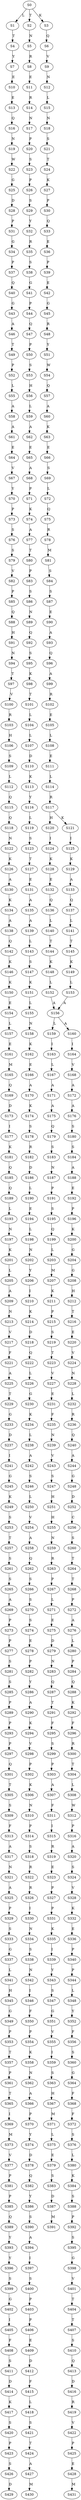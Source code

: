 strict digraph  {
	S0 -> S1 [ label = L ];
	S0 -> S2 [ label = T ];
	S0 -> S3 [ label = K ];
	S1 -> S4 [ label = T ];
	S2 -> S5 [ label = N ];
	S3 -> S6 [ label = Q ];
	S4 -> S7 [ label = Y ];
	S5 -> S8 [ label = R ];
	S6 -> S9 [ label = V ];
	S7 -> S10 [ label = E ];
	S8 -> S11 [ label = E ];
	S9 -> S12 [ label = N ];
	S10 -> S13 [ label = E ];
	S11 -> S14 [ label = R ];
	S12 -> S15 [ label = L ];
	S13 -> S16 [ label = Q ];
	S14 -> S17 [ label = N ];
	S15 -> S18 [ label = N ];
	S16 -> S19 [ label = N ];
	S17 -> S20 [ label = P ];
	S18 -> S21 [ label = S ];
	S19 -> S22 [ label = W ];
	S20 -> S23 [ label = S ];
	S21 -> S24 [ label = T ];
	S22 -> S25 [ label = G ];
	S23 -> S26 [ label = P ];
	S24 -> S27 [ label = K ];
	S25 -> S28 [ label = D ];
	S26 -> S29 [ label = S ];
	S27 -> S30 [ label = P ];
	S28 -> S31 [ label = P ];
	S29 -> S32 [ label = Y ];
	S30 -> S33 [ label = Q ];
	S31 -> S34 [ label = G ];
	S32 -> S35 [ label = R ];
	S33 -> S36 [ label = E ];
	S34 -> S37 [ label = P ];
	S35 -> S38 [ label = S ];
	S36 -> S39 [ label = P ];
	S37 -> S40 [ label = Q ];
	S38 -> S41 [ label = G ];
	S39 -> S42 [ label = E ];
	S40 -> S43 [ label = G ];
	S41 -> S44 [ label = P ];
	S42 -> S45 [ label = G ];
	S43 -> S46 [ label = A ];
	S44 -> S47 [ label = Q ];
	S45 -> S48 [ label = R ];
	S46 -> S49 [ label = T ];
	S47 -> S50 [ label = P ];
	S48 -> S51 [ label = Y ];
	S49 -> S52 [ label = P ];
	S50 -> S53 [ label = S ];
	S51 -> S54 [ label = W ];
	S52 -> S55 [ label = L ];
	S53 -> S56 [ label = H ];
	S54 -> S57 [ label = Q ];
	S55 -> S58 [ label = A ];
	S56 -> S59 [ label = L ];
	S57 -> S60 [ label = A ];
	S58 -> S61 [ label = A ];
	S59 -> S62 [ label = A ];
	S60 -> S63 [ label = K ];
	S61 -> S64 [ label = E ];
	S62 -> S65 [ label = E ];
	S63 -> S66 [ label = E ];
	S64 -> S67 [ label = V ];
	S65 -> S68 [ label = A ];
	S66 -> S69 [ label = S ];
	S67 -> S70 [ label = Y ];
	S68 -> S71 [ label = P ];
	S69 -> S72 [ label = L ];
	S70 -> S73 [ label = P ];
	S71 -> S74 [ label = K ];
	S72 -> S75 [ label = Q ];
	S73 -> S76 [ label = S ];
	S74 -> S77 [ label = A ];
	S75 -> S78 [ label = R ];
	S76 -> S79 [ label = S ];
	S77 -> S80 [ label = T ];
	S78 -> S81 [ label = M ];
	S79 -> S82 [ label = V ];
	S80 -> S83 [ label = P ];
	S81 -> S84 [ label = S ];
	S82 -> S85 [ label = P ];
	S83 -> S86 [ label = S ];
	S84 -> S87 [ label = S ];
	S85 -> S88 [ label = Q ];
	S86 -> S89 [ label = N ];
	S87 -> S90 [ label = E ];
	S88 -> S91 [ label = H ];
	S89 -> S92 [ label = Q ];
	S90 -> S93 [ label = A ];
	S91 -> S94 [ label = N ];
	S92 -> S95 [ label = S ];
	S93 -> S96 [ label = Q ];
	S94 -> S97 [ label = T ];
	S95 -> S98 [ label = K ];
	S96 -> S99 [ label = A ];
	S97 -> S100 [ label = V ];
	S98 -> S101 [ label = T ];
	S99 -> S102 [ label = R ];
	S100 -> S103 [ label = R ];
	S101 -> S104 [ label = L ];
	S102 -> S105 [ label = E ];
	S103 -> S106 [ label = H ];
	S104 -> S107 [ label = L ];
	S105 -> S108 [ label = L ];
	S106 -> S109 [ label = S ];
	S107 -> S110 [ label = D ];
	S108 -> S111 [ label = E ];
	S109 -> S112 [ label = L ];
	S110 -> S113 [ label = K ];
	S111 -> S114 [ label = L ];
	S112 -> S115 [ label = Q ];
	S113 -> S116 [ label = Y ];
	S114 -> S117 [ label = R ];
	S115 -> S118 [ label = Q ];
	S116 -> S119 [ label = L ];
	S117 -> S120 [ label = H ];
	S117 -> S121 [ label = K ];
	S118 -> S122 [ label = N ];
	S119 -> S123 [ label = S ];
	S120 -> S124 [ label = I ];
	S121 -> S125 [ label = I ];
	S122 -> S126 [ label = K ];
	S123 -> S127 [ label = T ];
	S124 -> S128 [ label = K ];
	S125 -> S129 [ label = K ];
	S126 -> S130 [ label = A ];
	S127 -> S131 [ label = E ];
	S128 -> S132 [ label = E ];
	S129 -> S133 [ label = A ];
	S130 -> S134 [ label = K ];
	S131 -> S135 [ label = A ];
	S132 -> S136 [ label = Q ];
	S133 -> S137 [ label = Q ];
	S134 -> S138 [ label = A ];
	S135 -> S139 [ label = A ];
	S136 -> S140 [ label = L ];
	S137 -> S141 [ label = L ];
	S138 -> S142 [ label = Q ];
	S139 -> S143 [ label = L ];
	S140 -> S144 [ label = T ];
	S141 -> S145 [ label = T ];
	S142 -> S146 [ label = K ];
	S143 -> S147 [ label = S ];
	S144 -> S148 [ label = K ];
	S145 -> S149 [ label = K ];
	S146 -> S150 [ label = K ];
	S147 -> S151 [ label = K ];
	S148 -> S152 [ label = L ];
	S149 -> S153 [ label = L ];
	S150 -> S154 [ label = E ];
	S151 -> S155 [ label = L ];
	S152 -> S156 [ label = A ];
	S153 -> S156 [ label = A ];
	S154 -> S157 [ label = L ];
	S155 -> S158 [ label = N ];
	S156 -> S159 [ label = L ];
	S156 -> S160 [ label = A ];
	S157 -> S161 [ label = E ];
	S158 -> S162 [ label = K ];
	S159 -> S163 [ label = I ];
	S160 -> S164 [ label = I ];
	S161 -> S165 [ label = M ];
	S162 -> S166 [ label = E ];
	S163 -> S167 [ label = L ];
	S164 -> S168 [ label = V ];
	S165 -> S169 [ label = Q ];
	S166 -> S170 [ label = A ];
	S167 -> S171 [ label = A ];
	S168 -> S172 [ label = A ];
	S169 -> S173 [ label = D ];
	S170 -> S174 [ label = K ];
	S171 -> S175 [ label = A ];
	S172 -> S176 [ label = A ];
	S173 -> S177 [ label = I ];
	S174 -> S178 [ label = S ];
	S175 -> S179 [ label = Q ];
	S176 -> S180 [ label = S ];
	S177 -> S181 [ label = K ];
	S178 -> S182 [ label = R ];
	S179 -> S183 [ label = S ];
	S180 -> S184 [ label = S ];
	S181 -> S185 [ label = Q ];
	S182 -> S186 [ label = D ];
	S183 -> S187 [ label = N ];
	S184 -> S188 [ label = A ];
	S185 -> S189 [ label = Q ];
	S186 -> S190 [ label = L ];
	S187 -> S191 [ label = P ];
	S188 -> S192 [ label = E ];
	S189 -> S193 [ label = L ];
	S190 -> S194 [ label = E ];
	S191 -> S195 [ label = S ];
	S192 -> S196 [ label = P ];
	S193 -> S197 [ label = N ];
	S194 -> S198 [ label = L ];
	S195 -> S199 [ label = Q ];
	S196 -> S200 [ label = K ];
	S197 -> S201 [ label = K ];
	S198 -> S202 [ label = N ];
	S199 -> S203 [ label = L ];
	S200 -> S204 [ label = G ];
	S201 -> S205 [ label = L ];
	S202 -> S206 [ label = Y ];
	S203 -> S207 [ label = M ];
	S204 -> S208 [ label = G ];
	S205 -> S209 [ label = A ];
	S206 -> S210 [ label = I ];
	S207 -> S211 [ label = K ];
	S208 -> S212 [ label = H ];
	S209 -> S213 [ label = N ];
	S210 -> S214 [ label = K ];
	S211 -> S215 [ label = P ];
	S212 -> S216 [ label = T ];
	S213 -> S217 [ label = V ];
	S214 -> S218 [ label = D ];
	S215 -> S219 [ label = S ];
	S216 -> S220 [ label = E ];
	S217 -> S221 [ label = F ];
	S218 -> S222 [ label = Q ];
	S219 -> S223 [ label = T ];
	S220 -> S224 [ label = V ];
	S221 -> S225 [ label = A ];
	S222 -> S226 [ label = L ];
	S223 -> S227 [ label = V ];
	S224 -> S228 [ label = N ];
	S225 -> S229 [ label = T ];
	S226 -> S230 [ label = G ];
	S227 -> S231 [ label = E ];
	S228 -> S232 [ label = L ];
	S229 -> S233 [ label = G ];
	S230 -> S234 [ label = K ];
	S231 -> S235 [ label = F ];
	S232 -> S236 [ label = R ];
	S233 -> S237 [ label = D ];
	S234 -> S238 [ label = L ];
	S235 -> S239 [ label = N ];
	S236 -> S240 [ label = Q ];
	S237 -> S241 [ label = I ];
	S238 -> S242 [ label = A ];
	S239 -> S243 [ label = V ];
	S240 -> S244 [ label = A ];
	S241 -> S245 [ label = G ];
	S242 -> S246 [ label = S ];
	S243 -> S247 [ label = S ];
	S244 -> S248 [ label = G ];
	S245 -> S249 [ label = K ];
	S246 -> S250 [ label = L ];
	S247 -> S251 [ label = H ];
	S248 -> S252 [ label = D ];
	S249 -> S253 [ label = S ];
	S250 -> S254 [ label = V ];
	S251 -> S255 [ label = H ];
	S252 -> S256 [ label = C ];
	S253 -> S257 [ label = T ];
	S254 -> S258 [ label = A ];
	S255 -> S259 [ label = N ];
	S256 -> S260 [ label = S ];
	S257 -> S261 [ label = S ];
	S258 -> S262 [ label = Q ];
	S259 -> S263 [ label = R ];
	S260 -> S264 [ label = T ];
	S261 -> S265 [ label = S ];
	S262 -> S266 [ label = S ];
	S263 -> S267 [ label = P ];
	S264 -> S268 [ label = T ];
	S265 -> S269 [ label = A ];
	S266 -> S270 [ label = S ];
	S267 -> S271 [ label = L ];
	S268 -> S272 [ label = P ];
	S269 -> S273 [ label = P ];
	S270 -> S274 [ label = S ];
	S271 -> S275 [ label = E ];
	S272 -> S276 [ label = A ];
	S273 -> S277 [ label = P ];
	S274 -> S278 [ label = E ];
	S275 -> S279 [ label = D ];
	S276 -> S280 [ label = L ];
	S277 -> S281 [ label = S ];
	S278 -> S282 [ label = P ];
	S279 -> S283 [ label = N ];
	S280 -> S284 [ label = P ];
	S281 -> S285 [ label = S ];
	S282 -> S286 [ label = Y ];
	S283 -> S287 [ label = Q ];
	S284 -> S288 [ label = Q ];
	S285 -> S289 [ label = P ];
	S286 -> S290 [ label = A ];
	S287 -> S291 [ label = T ];
	S288 -> S292 [ label = K ];
	S289 -> S293 [ label = P ];
	S290 -> S294 [ label = K ];
	S291 -> S295 [ label = F ];
	S292 -> S296 [ label = F ];
	S293 -> S297 [ label = P ];
	S294 -> S298 [ label = V ];
	S295 -> S299 [ label = S ];
	S296 -> S300 [ label = R ];
	S297 -> S301 [ label = Q ];
	S298 -> S302 [ label = P ];
	S299 -> S303 [ label = P ];
	S300 -> S304 [ label = T ];
	S301 -> S305 [ label = T ];
	S302 -> S306 [ label = K ];
	S303 -> S307 [ label = A ];
	S304 -> S308 [ label = L ];
	S305 -> S309 [ label = S ];
	S306 -> S310 [ label = N ];
	S307 -> S311 [ label = F ];
	S308 -> S312 [ label = W ];
	S309 -> S313 [ label = F ];
	S310 -> S314 [ label = P ];
	S311 -> S315 [ label = I ];
	S312 -> S316 [ label = P ];
	S313 -> S317 [ label = A ];
	S314 -> S318 [ label = S ];
	S315 -> S319 [ label = R ];
	S316 -> S320 [ label = A ];
	S317 -> S321 [ label = N ];
	S318 -> S322 [ label = R ];
	S319 -> S323 [ label = E ];
	S320 -> S324 [ label = S ];
	S321 -> S325 [ label = A ];
	S322 -> S326 [ label = R ];
	S323 -> S327 [ label = P ];
	S324 -> S328 [ label = V ];
	S325 -> S329 [ label = P ];
	S326 -> S330 [ label = I ];
	S327 -> S331 [ label = P ];
	S328 -> S332 [ label = K ];
	S329 -> S333 [ label = S ];
	S330 -> S334 [ label = N ];
	S331 -> S335 [ label = K ];
	S332 -> S336 [ label = E ];
	S333 -> S337 [ label = G ];
	S334 -> S338 [ label = S ];
	S335 -> S339 [ label = I ];
	S336 -> S340 [ label = P ];
	S337 -> S341 [ label = L ];
	S338 -> S342 [ label = N ];
	S339 -> S343 [ label = Y ];
	S340 -> S344 [ label = P ];
	S341 -> S345 [ label = H ];
	S342 -> S346 [ label = I ];
	S343 -> S347 [ label = S ];
	S344 -> S348 [ label = L ];
	S345 -> S349 [ label = G ];
	S346 -> S350 [ label = F ];
	S347 -> S351 [ label = G ];
	S348 -> S352 [ label = Y ];
	S349 -> S353 [ label = P ];
	S350 -> S354 [ label = P ];
	S351 -> S355 [ label = V ];
	S352 -> S356 [ label = F ];
	S353 -> S357 [ label = T ];
	S354 -> S358 [ label = K ];
	S355 -> S359 [ label = I ];
	S356 -> S360 [ label = S ];
	S357 -> S361 [ label = P ];
	S358 -> S362 [ label = N ];
	S359 -> S363 [ label = S ];
	S360 -> S364 [ label = G ];
	S361 -> S365 [ label = T ];
	S362 -> S366 [ label = A ];
	S363 -> S367 [ label = H ];
	S364 -> S368 [ label = F ];
	S365 -> S369 [ label = I ];
	S366 -> S370 [ label = P ];
	S367 -> S371 [ label = M ];
	S368 -> S372 [ label = F ];
	S369 -> S373 [ label = M ];
	S370 -> S374 [ label = Y ];
	S371 -> S375 [ label = L ];
	S372 -> S376 [ label = S ];
	S373 -> S377 [ label = V ];
	S374 -> S378 [ label = D ];
	S375 -> S379 [ label = E ];
	S376 -> S380 [ label = L ];
	S377 -> S381 [ label = P ];
	S378 -> S382 [ label = Q ];
	S379 -> S383 [ label = S ];
	S380 -> S384 [ label = K ];
	S381 -> S385 [ label = P ];
	S382 -> S386 [ label = Y ];
	S383 -> S387 [ label = D ];
	S384 -> S388 [ label = S ];
	S385 -> S389 [ label = Q ];
	S386 -> S390 [ label = S ];
	S387 -> S391 [ label = M ];
	S388 -> S392 [ label = P ];
	S389 -> S393 [ label = Y ];
	S390 -> S394 [ label = A ];
	S392 -> S395 [ label = S ];
	S393 -> S396 [ label = Y ];
	S394 -> S397 [ label = I ];
	S395 -> S398 [ label = G ];
	S396 -> S399 [ label = S ];
	S397 -> S400 [ label = S ];
	S398 -> S401 [ label = V ];
	S399 -> S402 [ label = G ];
	S400 -> S403 [ label = P ];
	S401 -> S404 [ label = T ];
	S402 -> S405 [ label = I ];
	S403 -> S406 [ label = P ];
	S404 -> S407 [ label = T ];
	S405 -> S408 [ label = F ];
	S406 -> S409 [ label = E ];
	S407 -> S410 [ label = S ];
	S408 -> S411 [ label = S ];
	S409 -> S412 [ label = D ];
	S410 -> S413 [ label = Q ];
	S411 -> S414 [ label = D ];
	S412 -> S415 [ label = F ];
	S413 -> S416 [ label = D ];
	S414 -> S417 [ label = K ];
	S415 -> S418 [ label = L ];
	S416 -> S419 [ label = R ];
	S417 -> S420 [ label = S ];
	S418 -> S421 [ label = S ];
	S419 -> S422 [ label = V ];
	S420 -> S423 [ label = P ];
	S421 -> S424 [ label = T ];
	S422 -> S425 [ label = P ];
	S423 -> S426 [ label = S ];
	S424 -> S427 [ label = A ];
	S425 -> S428 [ label = E ];
	S426 -> S429 [ label = D ];
	S427 -> S430 [ label = M ];
	S428 -> S431 [ label = M ];
}
